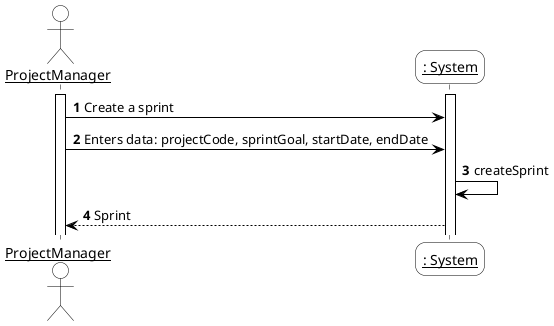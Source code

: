 @startuml
'https://plantuml.com/sequence-diagramskinparam sequenceArrowThickness 2
skinparam roundcorner 20
skinparam maxmessagesize 0
skinparam sequenceParticipant underline

skinparam sequence {
ArrowColor black
ActorBorderColor #black
LifeLineBorderColor black
LifeLineBackgroundColor white

ParticipantBorderColor black
ParticipantBackgroundColor #transparent
ParticipantFontName Aapex
ParticipantFontSize 14
ParticipantFontColor black

ActorBackgroundColor #transparent
ActorFontColor black
ActorFontSize 14
ActorFontName Aapex
}
autonumber
actor "ProjectManager" as TMSM
participant ": System" as System
Activate TMSM
Activate System
TMSM -> System :  Create a sprint
TMSM -> System :  Enters data: projectCode, sprintGoal, startDate, endDate
System -> System : createSprint
System --> TMSM : Sprint

@enduml
